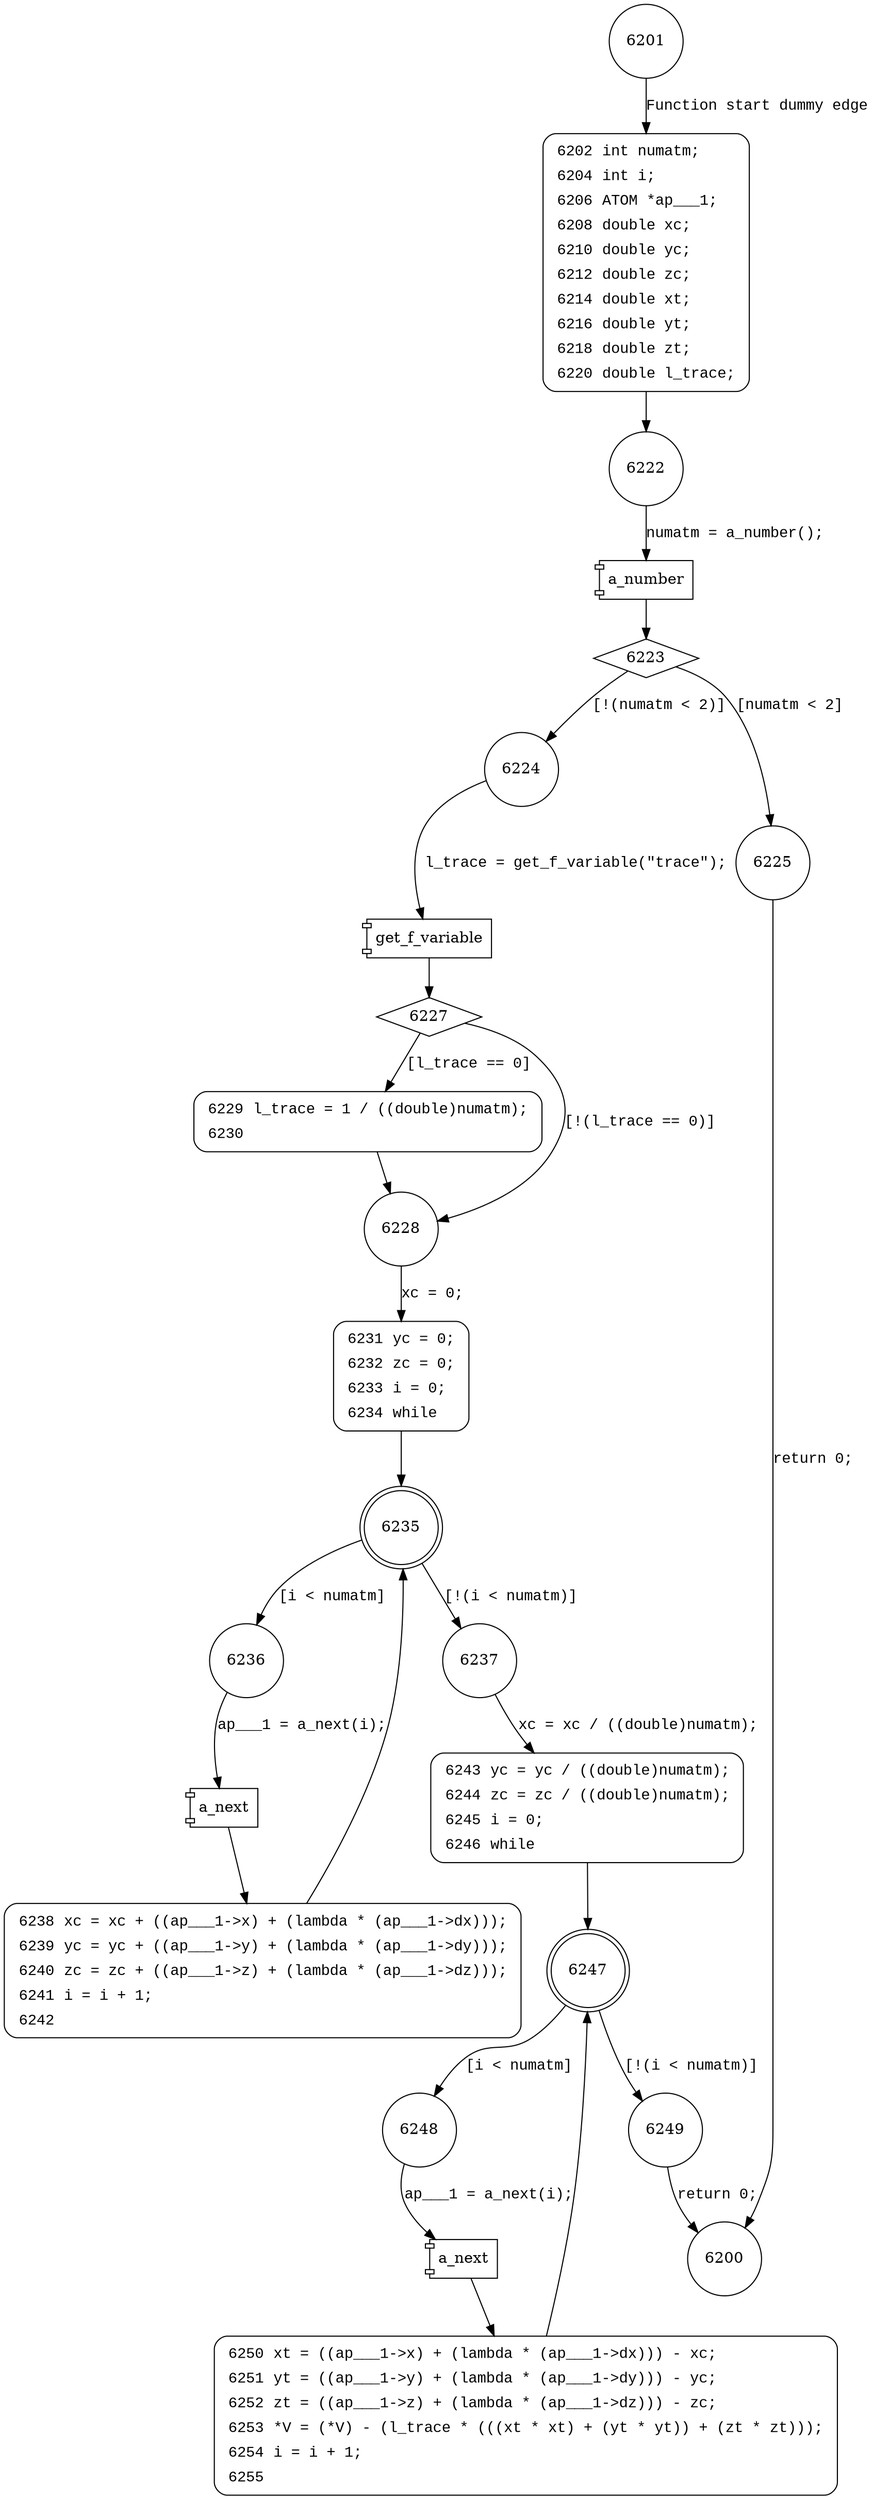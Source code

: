 digraph v_trace {
6201 [shape="circle"]
6202 [shape="circle"]
6222 [shape="circle"]
6223 [shape="diamond"]
6224 [shape="circle"]
6225 [shape="circle"]
6227 [shape="diamond"]
6228 [shape="circle"]
6229 [shape="circle"]
6231 [shape="circle"]
6235 [shape="doublecircle"]
6237 [shape="circle"]
6236 [shape="circle"]
6238 [shape="circle"]
6243 [shape="circle"]
6247 [shape="doublecircle"]
6249 [shape="circle"]
6248 [shape="circle"]
6250 [shape="circle"]
6200 [shape="circle"]
6202 [style="filled,bold" penwidth="1" fillcolor="white" fontname="Courier New" shape="Mrecord" label=<<table border="0" cellborder="0" cellpadding="3" bgcolor="white"><tr><td align="right">6202</td><td align="left">int numatm;</td></tr><tr><td align="right">6204</td><td align="left">int i;</td></tr><tr><td align="right">6206</td><td align="left">ATOM *ap___1;</td></tr><tr><td align="right">6208</td><td align="left">double xc;</td></tr><tr><td align="right">6210</td><td align="left">double yc;</td></tr><tr><td align="right">6212</td><td align="left">double zc;</td></tr><tr><td align="right">6214</td><td align="left">double xt;</td></tr><tr><td align="right">6216</td><td align="left">double yt;</td></tr><tr><td align="right">6218</td><td align="left">double zt;</td></tr><tr><td align="right">6220</td><td align="left">double l_trace;</td></tr></table>>]
6202 -> 6222[label=""]
6229 [style="filled,bold" penwidth="1" fillcolor="white" fontname="Courier New" shape="Mrecord" label=<<table border="0" cellborder="0" cellpadding="3" bgcolor="white"><tr><td align="right">6229</td><td align="left">l_trace = 1 / ((double)numatm);</td></tr><tr><td align="right">6230</td><td align="left"></td></tr></table>>]
6229 -> 6228[label=""]
6231 [style="filled,bold" penwidth="1" fillcolor="white" fontname="Courier New" shape="Mrecord" label=<<table border="0" cellborder="0" cellpadding="3" bgcolor="white"><tr><td align="right">6231</td><td align="left">yc = 0;</td></tr><tr><td align="right">6232</td><td align="left">zc = 0;</td></tr><tr><td align="right">6233</td><td align="left">i = 0;</td></tr><tr><td align="right">6234</td><td align="left">while</td></tr></table>>]
6231 -> 6235[label=""]
6238 [style="filled,bold" penwidth="1" fillcolor="white" fontname="Courier New" shape="Mrecord" label=<<table border="0" cellborder="0" cellpadding="3" bgcolor="white"><tr><td align="right">6238</td><td align="left">xc = xc + ((ap___1-&gt;x) + (lambda * (ap___1-&gt;dx)));</td></tr><tr><td align="right">6239</td><td align="left">yc = yc + ((ap___1-&gt;y) + (lambda * (ap___1-&gt;dy)));</td></tr><tr><td align="right">6240</td><td align="left">zc = zc + ((ap___1-&gt;z) + (lambda * (ap___1-&gt;dz)));</td></tr><tr><td align="right">6241</td><td align="left">i = i + 1;</td></tr><tr><td align="right">6242</td><td align="left"></td></tr></table>>]
6238 -> 6235[label=""]
6243 [style="filled,bold" penwidth="1" fillcolor="white" fontname="Courier New" shape="Mrecord" label=<<table border="0" cellborder="0" cellpadding="3" bgcolor="white"><tr><td align="right">6243</td><td align="left">yc = yc / ((double)numatm);</td></tr><tr><td align="right">6244</td><td align="left">zc = zc / ((double)numatm);</td></tr><tr><td align="right">6245</td><td align="left">i = 0;</td></tr><tr><td align="right">6246</td><td align="left">while</td></tr></table>>]
6243 -> 6247[label=""]
6250 [style="filled,bold" penwidth="1" fillcolor="white" fontname="Courier New" shape="Mrecord" label=<<table border="0" cellborder="0" cellpadding="3" bgcolor="white"><tr><td align="right">6250</td><td align="left">xt = ((ap___1-&gt;x) + (lambda * (ap___1-&gt;dx))) - xc;</td></tr><tr><td align="right">6251</td><td align="left">yt = ((ap___1-&gt;y) + (lambda * (ap___1-&gt;dy))) - yc;</td></tr><tr><td align="right">6252</td><td align="left">zt = ((ap___1-&gt;z) + (lambda * (ap___1-&gt;dz))) - zc;</td></tr><tr><td align="right">6253</td><td align="left">*V = (*V) - (l_trace * (((xt * xt) + (yt * yt)) + (zt * zt)));</td></tr><tr><td align="right">6254</td><td align="left">i = i + 1;</td></tr><tr><td align="right">6255</td><td align="left"></td></tr></table>>]
6250 -> 6247[label=""]
6201 -> 6202 [label="Function start dummy edge" fontname="Courier New"]
100668 [shape="component" label="a_number"]
6222 -> 100668 [label="numatm = a_number();" fontname="Courier New"]
100668 -> 6223 [label="" fontname="Courier New"]
6223 -> 6224 [label="[!(numatm < 2)]" fontname="Courier New"]
6223 -> 6225 [label="[numatm < 2]" fontname="Courier New"]
100669 [shape="component" label="get_f_variable"]
6224 -> 100669 [label="l_trace = get_f_variable(\"trace\");" fontname="Courier New"]
100669 -> 6227 [label="" fontname="Courier New"]
6227 -> 6228 [label="[!(l_trace == 0)]" fontname="Courier New"]
6227 -> 6229 [label="[l_trace == 0]" fontname="Courier New"]
6228 -> 6231 [label="xc = 0;" fontname="Courier New"]
6235 -> 6237 [label="[!(i < numatm)]" fontname="Courier New"]
6235 -> 6236 [label="[i < numatm]" fontname="Courier New"]
100670 [shape="component" label="a_next"]
6236 -> 100670 [label="ap___1 = a_next(i);" fontname="Courier New"]
100670 -> 6238 [label="" fontname="Courier New"]
6237 -> 6243 [label="xc = xc / ((double)numatm);" fontname="Courier New"]
6247 -> 6249 [label="[!(i < numatm)]" fontname="Courier New"]
6247 -> 6248 [label="[i < numatm]" fontname="Courier New"]
100671 [shape="component" label="a_next"]
6248 -> 100671 [label="ap___1 = a_next(i);" fontname="Courier New"]
100671 -> 6250 [label="" fontname="Courier New"]
6249 -> 6200 [label="return 0;" fontname="Courier New"]
6225 -> 6200 [label="return 0;" fontname="Courier New"]
}